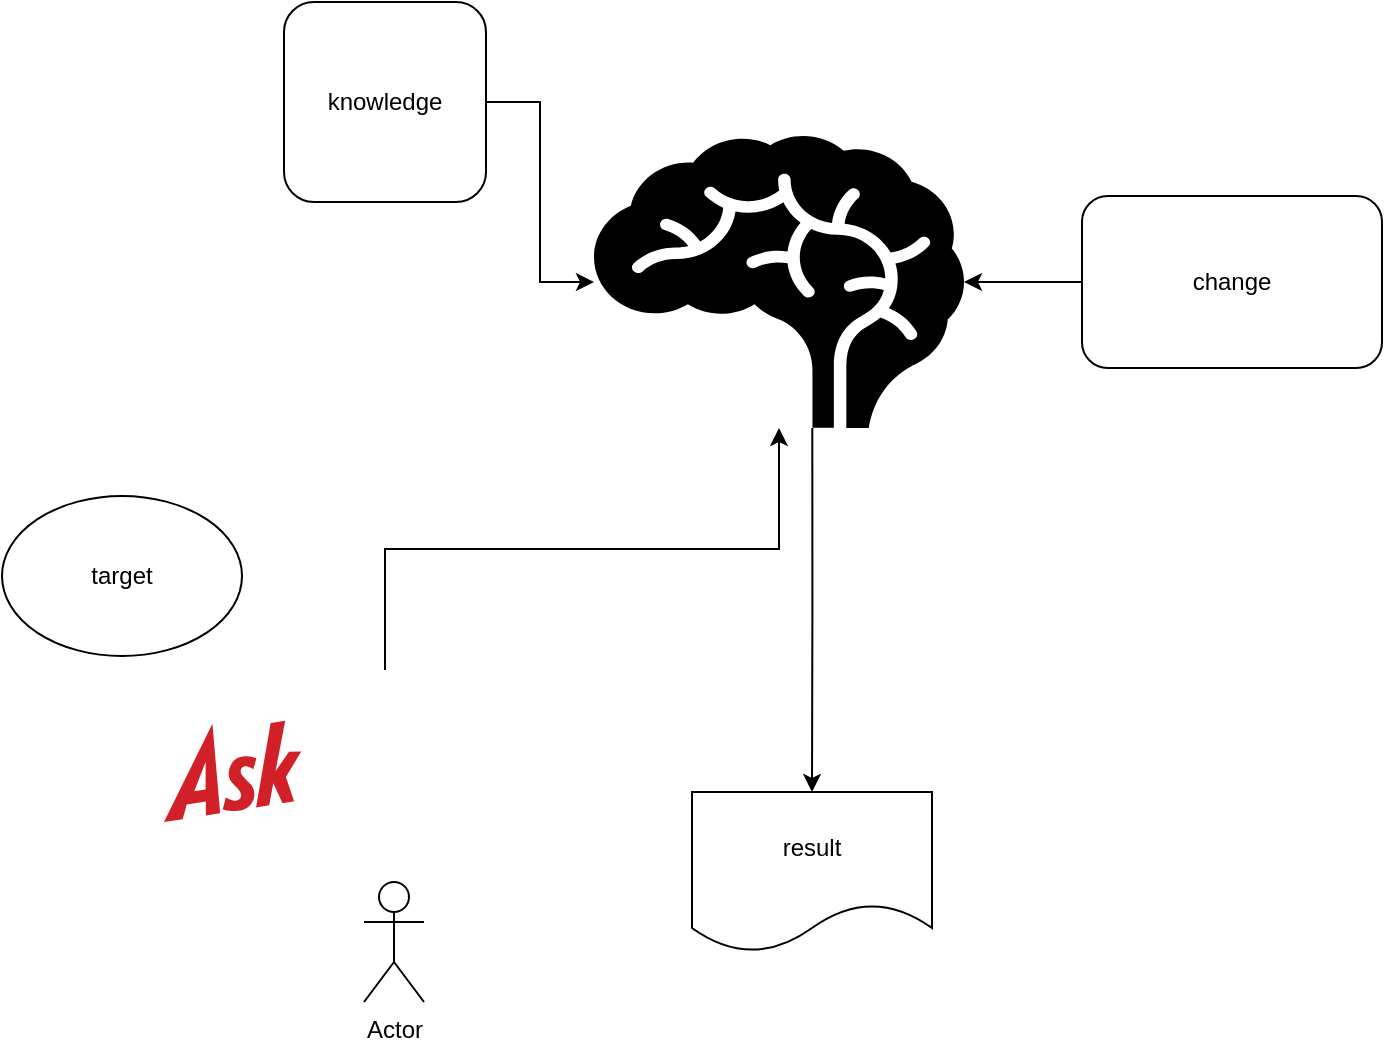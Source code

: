 <mxfile version="24.8.8">
  <diagram name="第 1 页" id="MqHHtZkUZvITKIL22yEw">
    <mxGraphModel dx="1797" dy="1118" grid="0" gridSize="10" guides="1" tooltips="1" connect="1" arrows="0" fold="1" page="0" pageScale="1" pageWidth="827" pageHeight="1169" math="0" shadow="0">
      <root>
        <mxCell id="0" />
        <mxCell id="1" parent="0" />
        <mxCell id="YaFDKW23oe8Q6Nkccpcs-1" value="Actor" style="shape=umlActor;verticalLabelPosition=bottom;verticalAlign=top;html=1;outlineConnect=0;" vertex="1" parent="1">
          <mxGeometry x="-219.0" y="371" width="30" height="60" as="geometry" />
        </mxCell>
        <mxCell id="YaFDKW23oe8Q6Nkccpcs-9" style="edgeStyle=orthogonalEdgeStyle;rounded=0;orthogonalLoop=1;jettySize=auto;html=1;exitX=1;exitY=0.5;exitDx=0;exitDy=0;" edge="1" parent="1" source="YaFDKW23oe8Q6Nkccpcs-2" target="YaFDKW23oe8Q6Nkccpcs-6">
          <mxGeometry relative="1" as="geometry" />
        </mxCell>
        <mxCell id="YaFDKW23oe8Q6Nkccpcs-2" value="knowledge" style="rounded=1;whiteSpace=wrap;html=1;" vertex="1" parent="1">
          <mxGeometry x="-259" y="-69" width="101" height="100" as="geometry" />
        </mxCell>
        <mxCell id="YaFDKW23oe8Q6Nkccpcs-10" style="edgeStyle=orthogonalEdgeStyle;rounded=0;orthogonalLoop=1;jettySize=auto;html=1;exitX=0;exitY=0.5;exitDx=0;exitDy=0;" edge="1" parent="1" source="YaFDKW23oe8Q6Nkccpcs-3" target="YaFDKW23oe8Q6Nkccpcs-6">
          <mxGeometry relative="1" as="geometry" />
        </mxCell>
        <mxCell id="YaFDKW23oe8Q6Nkccpcs-3" value="change" style="rounded=1;whiteSpace=wrap;html=1;" vertex="1" parent="1">
          <mxGeometry x="140" y="28" width="150" height="86" as="geometry" />
        </mxCell>
        <mxCell id="YaFDKW23oe8Q6Nkccpcs-4" value="target" style="ellipse;whiteSpace=wrap;html=1;" vertex="1" parent="1">
          <mxGeometry x="-400" y="178" width="120" height="80" as="geometry" />
        </mxCell>
        <mxCell id="YaFDKW23oe8Q6Nkccpcs-11" style="edgeStyle=orthogonalEdgeStyle;rounded=0;orthogonalLoop=1;jettySize=auto;html=1;exitX=0.59;exitY=1;exitDx=0;exitDy=0;exitPerimeter=0;entryX=0.5;entryY=0;entryDx=0;entryDy=0;" edge="1" parent="1" source="YaFDKW23oe8Q6Nkccpcs-6" target="YaFDKW23oe8Q6Nkccpcs-12">
          <mxGeometry relative="1" as="geometry">
            <mxPoint x="-0.171" y="295.268" as="targetPoint" />
          </mxGeometry>
        </mxCell>
        <mxCell id="YaFDKW23oe8Q6Nkccpcs-6" value="" style="shape=mxgraph.signs.healthcare.brain;html=1;pointerEvents=1;fillColor=#000000;strokeColor=none;verticalLabelPosition=bottom;verticalAlign=top;align=center;" vertex="1" parent="1">
          <mxGeometry x="-104" y="-2" width="185" height="146" as="geometry" />
        </mxCell>
        <mxCell id="YaFDKW23oe8Q6Nkccpcs-8" value="" style="dashed=0;outlineConnect=0;html=1;align=center;labelPosition=center;verticalLabelPosition=bottom;verticalAlign=top;shape=mxgraph.weblogos.ask;fillColor=#D22028;strokeColor=none" vertex="1" parent="1">
          <mxGeometry x="-319" y="290.4" width="68.6" height="50.6" as="geometry" />
        </mxCell>
        <mxCell id="YaFDKW23oe8Q6Nkccpcs-12" value="result" style="shape=document;whiteSpace=wrap;html=1;boundedLbl=1;" vertex="1" parent="1">
          <mxGeometry x="-55" y="326" width="120" height="80" as="geometry" />
        </mxCell>
        <mxCell id="YaFDKW23oe8Q6Nkccpcs-14" style="edgeStyle=orthogonalEdgeStyle;rounded=0;orthogonalLoop=1;jettySize=auto;html=1;exitX=0.5;exitY=0;exitDx=0;exitDy=0;" edge="1" parent="1" source="YaFDKW23oe8Q6Nkccpcs-13" target="YaFDKW23oe8Q6Nkccpcs-6">
          <mxGeometry relative="1" as="geometry">
            <mxPoint x="-191.347" y="149.189" as="targetPoint" />
          </mxGeometry>
        </mxCell>
        <mxCell id="YaFDKW23oe8Q6Nkccpcs-13" value="" style="shape=image;html=1;verticalAlign=top;verticalLabelPosition=bottom;labelBackgroundColor=#ffffff;imageAspect=0;aspect=fixed;image=https://cdn1.iconfinder.com/data/icons/iconoir-vol-3/24/question-mark-circle-128.png" vertex="1" parent="1">
          <mxGeometry x="-246.5" y="265" width="76" height="76" as="geometry" />
        </mxCell>
      </root>
    </mxGraphModel>
  </diagram>
</mxfile>
